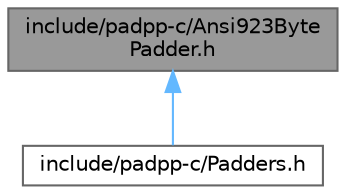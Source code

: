 digraph "include/padpp-c/Ansi923BytePadder.h"
{
 // LATEX_PDF_SIZE
  bgcolor="transparent";
  edge [fontname=Helvetica,fontsize=10,labelfontname=Helvetica,labelfontsize=10];
  node [fontname=Helvetica,fontsize=10,shape=box,height=0.2,width=0.4];
  Node1 [id="Node000001",label="include/padpp-c/Ansi923Byte\lPadder.h",height=0.2,width=0.4,color="gray40", fillcolor="grey60", style="filled", fontcolor="black",tooltip="C API for ANSI X9.23 padding padder in padpp."];
  Node1 -> Node2 [id="edge1_Node000001_Node000002",dir="back",color="steelblue1",style="solid",tooltip=" "];
  Node2 [id="Node000002",label="include/padpp-c/Padders.h",height=0.2,width=0.4,color="grey40", fillcolor="white", style="filled",URL="$d8/da6/padpp-c_2Padders_8h.html",tooltip=" "];
}
